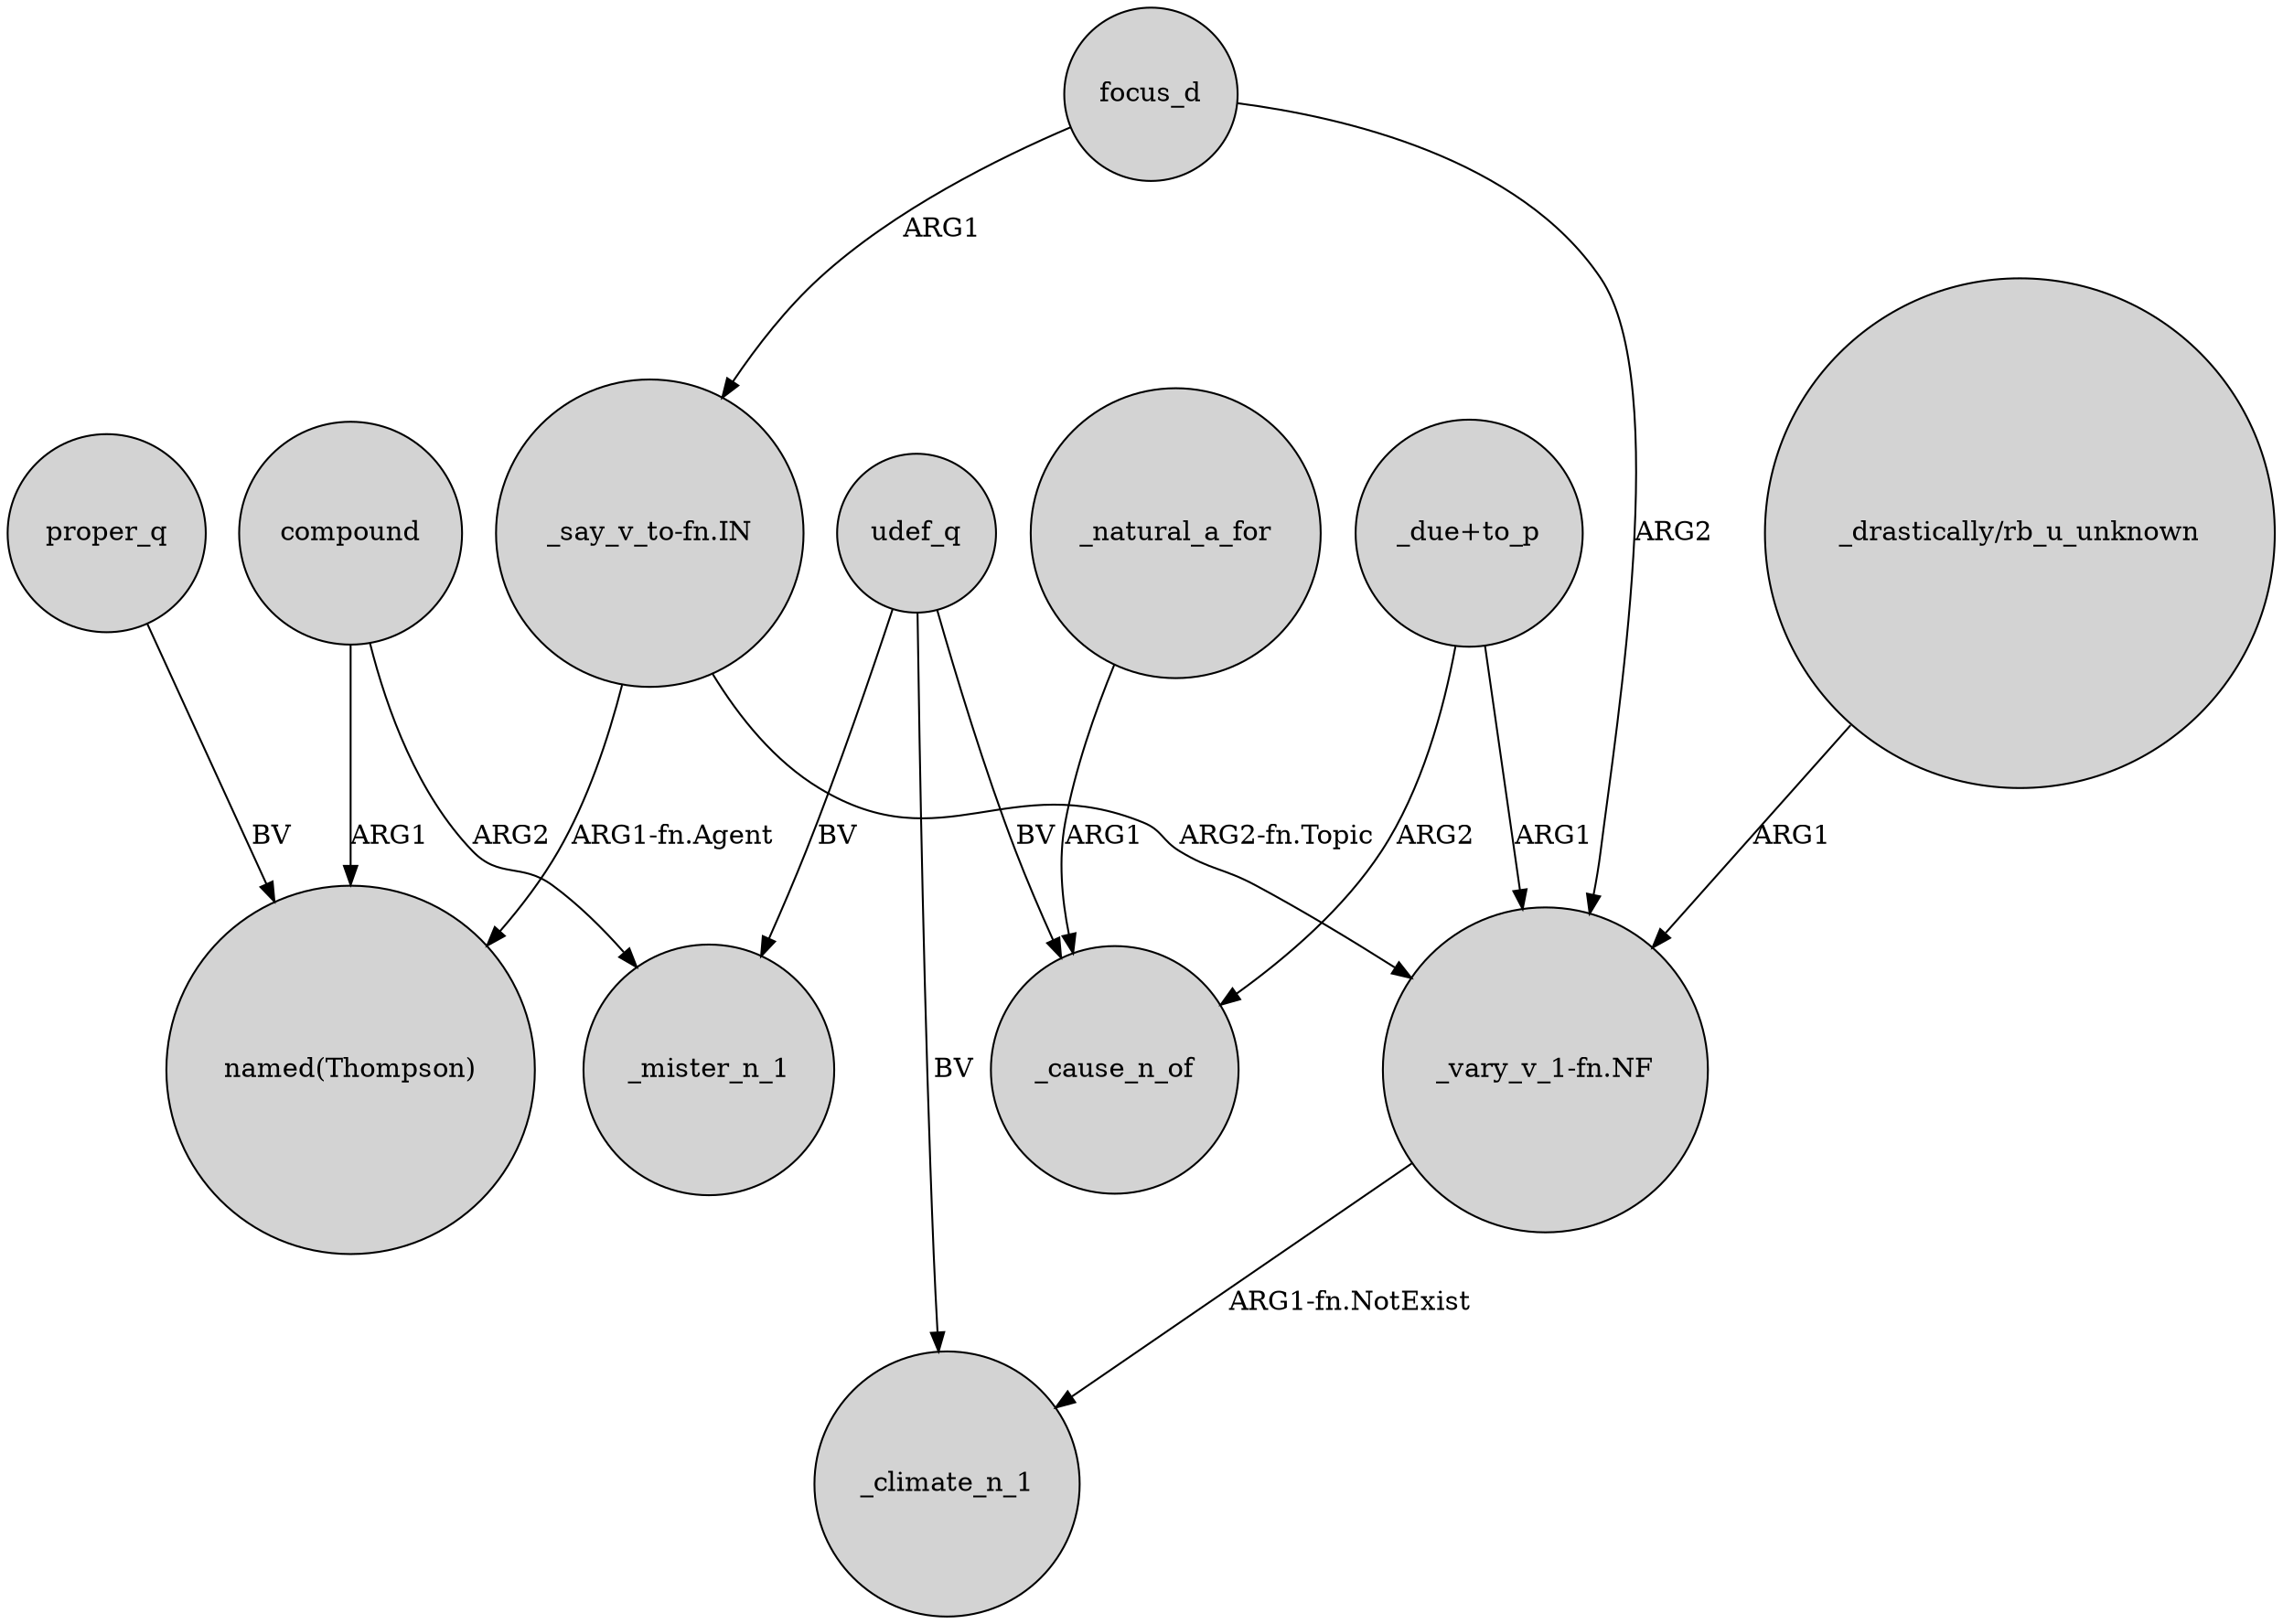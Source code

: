 digraph {
	node [shape=circle style=filled]
	compound -> "named(Thompson)" [label=ARG1]
	udef_q -> _mister_n_1 [label=BV]
	"_say_v_to-fn.IN" -> "_vary_v_1-fn.NF" [label="ARG2-fn.Topic"]
	"_vary_v_1-fn.NF" -> _climate_n_1 [label="ARG1-fn.NotExist"]
	_natural_a_for -> _cause_n_of [label=ARG1]
	"_due+to_p" -> _cause_n_of [label=ARG2]
	"_due+to_p" -> "_vary_v_1-fn.NF" [label=ARG1]
	"_say_v_to-fn.IN" -> "named(Thompson)" [label="ARG1-fn.Agent"]
	focus_d -> "_vary_v_1-fn.NF" [label=ARG2]
	proper_q -> "named(Thompson)" [label=BV]
	"_drastically/rb_u_unknown" -> "_vary_v_1-fn.NF" [label=ARG1]
	udef_q -> _cause_n_of [label=BV]
	compound -> _mister_n_1 [label=ARG2]
	focus_d -> "_say_v_to-fn.IN" [label=ARG1]
	udef_q -> _climate_n_1 [label=BV]
}
